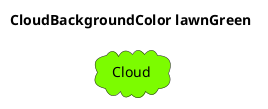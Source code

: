 @startuml
'!include ../../../plantuml-styles/plantuml-ae-skinparam-ex.iuml

skinparam CloudBackgroundColor lawnGreen

title CloudBackgroundColor lawnGreen

cloud Cloud 
@enduml